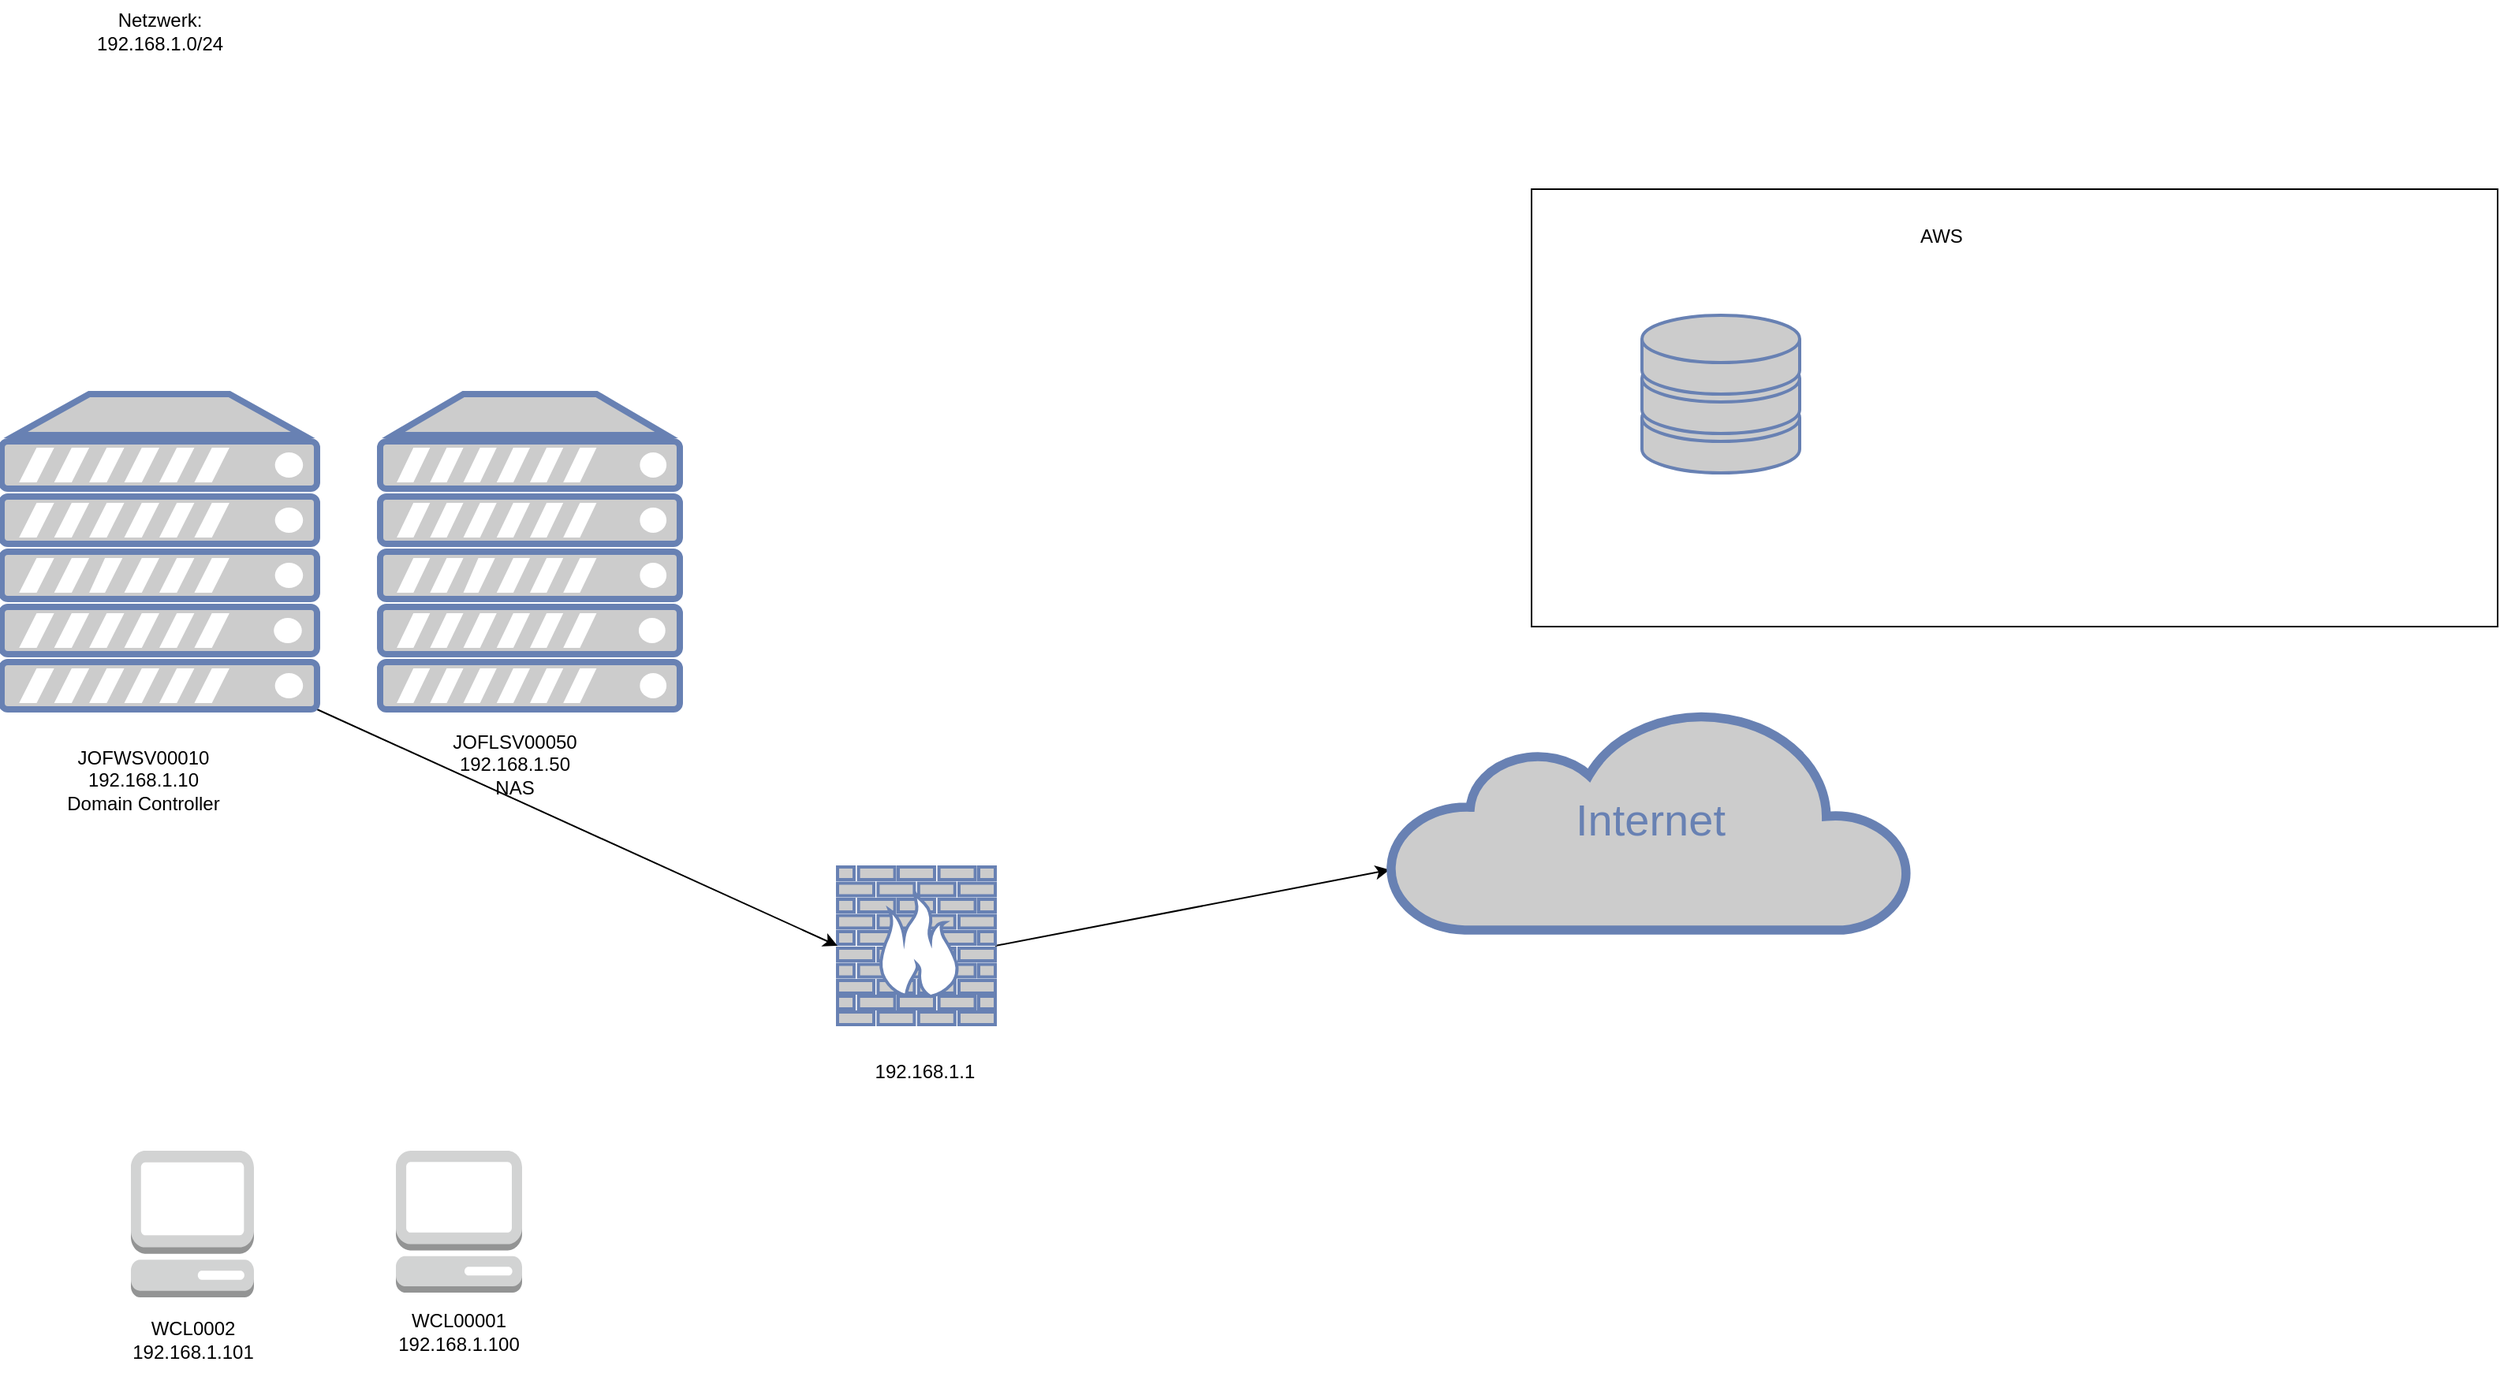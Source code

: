 <mxfile version="20.7.4" type="device"><diagram name="Page-1" id="bfe91b75-5d2c-26a0-9c1d-138518896778"><mxGraphModel dx="1823" dy="1003" grid="1" gridSize="10" guides="1" tooltips="1" connect="1" arrows="1" fold="1" page="1" pageScale="1" pageWidth="1100" pageHeight="850" background="none" math="0" shadow="0"><root><mxCell id="0"/><mxCell id="1" parent="0"/><mxCell id="wW3thTZldUNd2XWDN7dm-5" value="" style="whiteSpace=wrap;html=1;" parent="1" vertex="1"><mxGeometry x="1880" y="360" width="612.5" height="277.5" as="geometry"/></mxCell><mxCell id="RvA5WNJsEXqdElP9DVvZ-9" style="edgeStyle=none;rounded=0;orthogonalLoop=1;jettySize=auto;html=1;exitX=1;exitY=0.5;exitDx=0;exitDy=0;exitPerimeter=0;" edge="1" parent="1" source="7c3789c024ecab99-8" target="7c3789c024ecab99-53"><mxGeometry relative="1" as="geometry"/></mxCell><mxCell id="7c3789c024ecab99-8" value="" style="fontColor=#0066CC;verticalAlign=top;verticalLabelPosition=bottom;labelPosition=center;align=center;html=1;fillColor=#CCCCCC;strokeColor=#6881B3;gradientColor=none;gradientDirection=north;strokeWidth=2;shape=mxgraph.networks.firewall;rounded=0;shadow=0;comic=0;" parent="1" vertex="1"><mxGeometry x="1440" y="790" width="100" height="100" as="geometry"/></mxCell><mxCell id="7c3789c024ecab99-53" value="Internet" style="html=1;fillColor=#CCCCCC;strokeColor=#6881B3;gradientColor=none;gradientDirection=north;strokeWidth=2;shape=mxgraph.networks.cloud;fontColor=#6881B3;rounded=0;shadow=0;comic=0;align=center;fontSize=28;" parent="1" vertex="1"><mxGeometry x="1790" y="690" width="330" height="140" as="geometry"/></mxCell><mxCell id="RvA5WNJsEXqdElP9DVvZ-10" style="edgeStyle=none;rounded=0;orthogonalLoop=1;jettySize=auto;html=1;exitX=1;exitY=1;exitDx=0;exitDy=0;exitPerimeter=0;entryX=0;entryY=0.5;entryDx=0;entryDy=0;entryPerimeter=0;" edge="1" parent="1" source="wW3thTZldUNd2XWDN7dm-1" target="7c3789c024ecab99-8"><mxGeometry relative="1" as="geometry"/></mxCell><mxCell id="wW3thTZldUNd2XWDN7dm-1" value="" style="fontColor=#0066CC;verticalAlign=top;verticalLabelPosition=bottom;labelPosition=center;align=center;html=1;outlineConnect=0;fillColor=#CCCCCC;strokeColor=#6881B3;gradientColor=none;gradientDirection=north;strokeWidth=2;shape=mxgraph.networks.server;" parent="1" vertex="1"><mxGeometry x="910" y="490" width="200" height="200" as="geometry"/></mxCell><mxCell id="wW3thTZldUNd2XWDN7dm-2" value="" style="fontColor=#0066CC;verticalAlign=top;verticalLabelPosition=bottom;labelPosition=center;align=center;html=1;outlineConnect=0;fillColor=#CCCCCC;strokeColor=#6881B3;gradientColor=none;gradientDirection=north;strokeWidth=2;shape=mxgraph.networks.server;" parent="1" vertex="1"><mxGeometry x="1150" y="490" width="190" height="200" as="geometry"/></mxCell><mxCell id="wW3thTZldUNd2XWDN7dm-3" value="JOFWSV00010&lt;br&gt;192.168.1.10&lt;br&gt;Domain Controller" style="text;strokeColor=none;align=center;fillColor=none;html=1;verticalAlign=middle;whiteSpace=wrap;rounded=0;" parent="1" vertex="1"><mxGeometry x="945" y="710" width="110" height="50" as="geometry"/></mxCell><mxCell id="wW3thTZldUNd2XWDN7dm-4" value="JOFLSV00050&lt;br&gt;192.168.1.50&lt;br&gt;NAS" style="text;html=1;align=center;verticalAlign=middle;resizable=0;points=[];autosize=1;strokeColor=none;fillColor=none;" parent="1" vertex="1"><mxGeometry x="1185" y="695" width="100" height="60" as="geometry"/></mxCell><mxCell id="wW3thTZldUNd2XWDN7dm-6" value="" style="fontColor=#0066CC;verticalAlign=top;verticalLabelPosition=bottom;labelPosition=center;align=center;html=1;outlineConnect=0;fillColor=#CCCCCC;strokeColor=#6881B3;gradientColor=none;gradientDirection=north;strokeWidth=2;shape=mxgraph.networks.storage;" parent="1" vertex="1"><mxGeometry x="1950" y="440" width="100" height="100" as="geometry"/></mxCell><mxCell id="wW3thTZldUNd2XWDN7dm-7" value="AWS" style="text;strokeColor=none;align=center;fillColor=none;html=1;verticalAlign=middle;whiteSpace=wrap;rounded=0;movable=0;resizable=0;rotatable=0;deletable=0;editable=0;connectable=0;" parent="1" vertex="1"><mxGeometry x="2080" y="260" width="120" height="260" as="geometry"/></mxCell><mxCell id="RvA5WNJsEXqdElP9DVvZ-1" value="Netzwerk:&lt;br&gt;192.168.1.0/24" style="text;html=1;align=center;verticalAlign=middle;resizable=0;points=[];autosize=1;strokeColor=none;fillColor=none;" vertex="1" parent="1"><mxGeometry x="960" y="240" width="100" height="40" as="geometry"/></mxCell><mxCell id="RvA5WNJsEXqdElP9DVvZ-3" value="" style="outlineConnect=0;dashed=0;verticalLabelPosition=bottom;verticalAlign=top;align=center;html=1;shape=mxgraph.aws3.management_console;fillColor=#D2D3D3;gradientColor=none;" vertex="1" parent="1"><mxGeometry x="992" y="970" width="78" height="93" as="geometry"/></mxCell><mxCell id="RvA5WNJsEXqdElP9DVvZ-4" value="" style="outlineConnect=0;dashed=0;verticalLabelPosition=bottom;verticalAlign=top;align=center;html=1;shape=mxgraph.aws3.management_console;fillColor=#D2D3D3;gradientColor=none;" vertex="1" parent="1"><mxGeometry x="1160" y="970" width="80" height="90" as="geometry"/></mxCell><mxCell id="RvA5WNJsEXqdElP9DVvZ-5" value="WCL00001&lt;br&gt;192.168.1.100" style="text;strokeColor=none;align=center;fillColor=none;html=1;verticalAlign=middle;whiteSpace=wrap;rounded=0;" vertex="1" parent="1"><mxGeometry x="1170" y="1070" width="60" height="30" as="geometry"/></mxCell><mxCell id="RvA5WNJsEXqdElP9DVvZ-6" value="WCL0002&lt;br&gt;192.168.1.101" style="text;html=1;align=center;verticalAlign=middle;resizable=0;points=[];autosize=1;strokeColor=none;fillColor=none;" vertex="1" parent="1"><mxGeometry x="981" y="1070" width="100" height="40" as="geometry"/></mxCell><mxCell id="RvA5WNJsEXqdElP9DVvZ-7" value="192.168.1.1" style="text;html=1;align=center;verticalAlign=middle;resizable=0;points=[];autosize=1;strokeColor=none;fillColor=none;" vertex="1" parent="1"><mxGeometry x="1450" y="905" width="90" height="30" as="geometry"/></mxCell></root></mxGraphModel></diagram></mxfile>